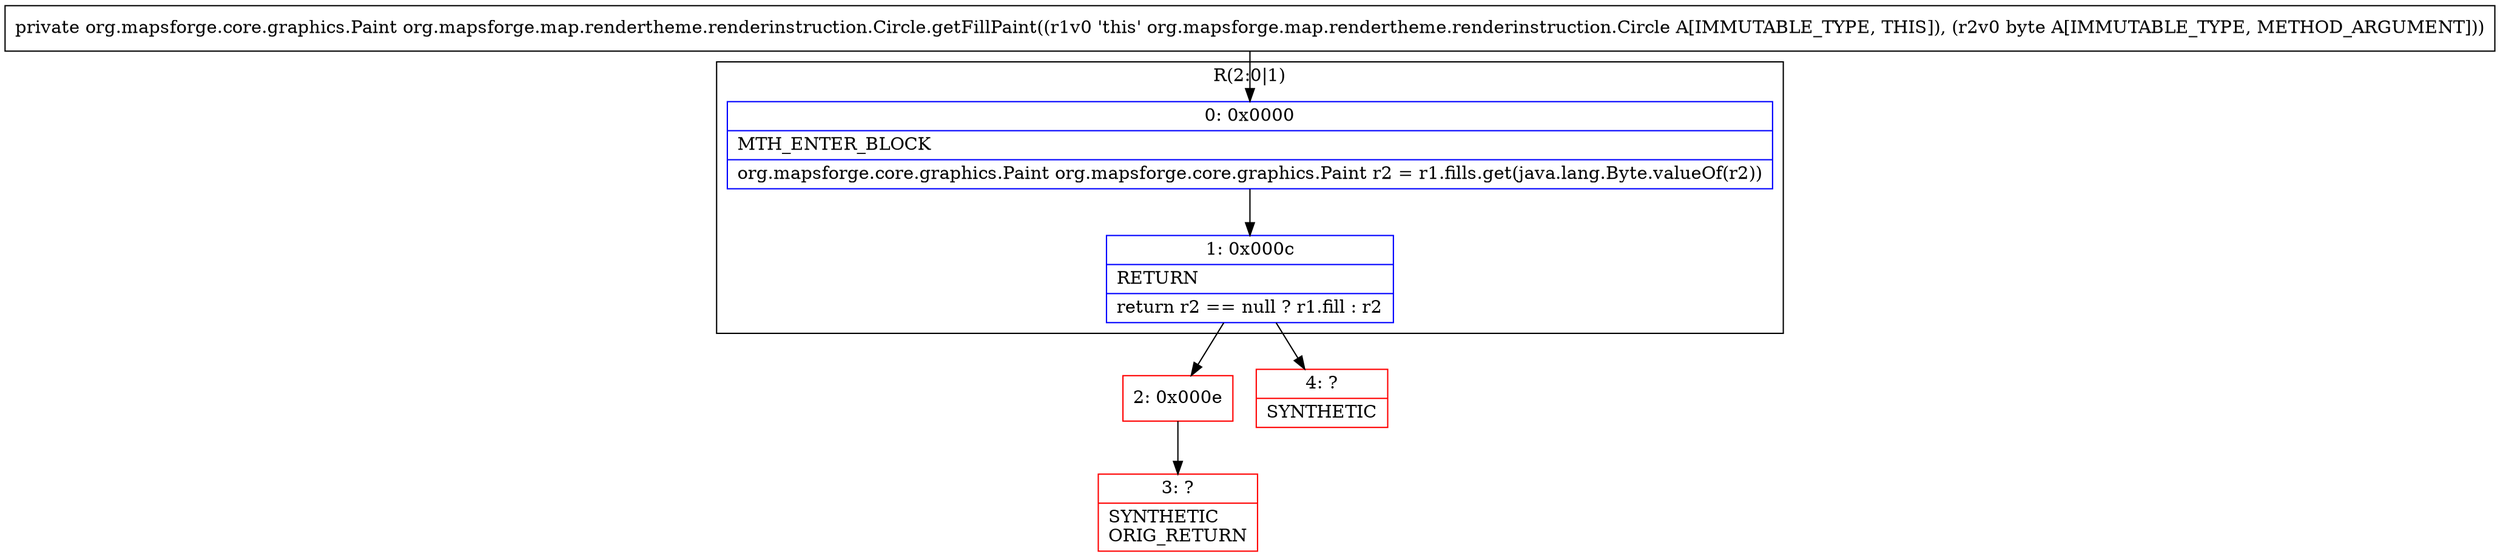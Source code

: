 digraph "CFG fororg.mapsforge.map.rendertheme.renderinstruction.Circle.getFillPaint(B)Lorg\/mapsforge\/core\/graphics\/Paint;" {
subgraph cluster_Region_290923656 {
label = "R(2:0|1)";
node [shape=record,color=blue];
Node_0 [shape=record,label="{0\:\ 0x0000|MTH_ENTER_BLOCK\l|org.mapsforge.core.graphics.Paint org.mapsforge.core.graphics.Paint r2 = r1.fills.get(java.lang.Byte.valueOf(r2))\l}"];
Node_1 [shape=record,label="{1\:\ 0x000c|RETURN\l|return r2 == null ? r1.fill : r2\l}"];
}
Node_2 [shape=record,color=red,label="{2\:\ 0x000e}"];
Node_3 [shape=record,color=red,label="{3\:\ ?|SYNTHETIC\lORIG_RETURN\l}"];
Node_4 [shape=record,color=red,label="{4\:\ ?|SYNTHETIC\l}"];
MethodNode[shape=record,label="{private org.mapsforge.core.graphics.Paint org.mapsforge.map.rendertheme.renderinstruction.Circle.getFillPaint((r1v0 'this' org.mapsforge.map.rendertheme.renderinstruction.Circle A[IMMUTABLE_TYPE, THIS]), (r2v0 byte A[IMMUTABLE_TYPE, METHOD_ARGUMENT])) }"];
MethodNode -> Node_0;
Node_0 -> Node_1;
Node_1 -> Node_2;
Node_1 -> Node_4;
Node_2 -> Node_3;
}

